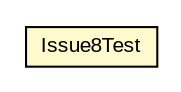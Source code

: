 #!/usr/local/bin/dot
#
# Class diagram 
# Generated by UMLGraph version 5.1 (http://www.umlgraph.org/)
#

digraph G {
	edge [fontname="arial",fontsize=10,labelfontname="arial",labelfontsize=10];
	node [fontname="arial",fontsize=10,shape=plaintext];
	nodesep=0.25;
	ranksep=0.5;
	// com.helger.schematron.supplemantery.Issue8Test
	c888 [label=<<table title="com.helger.schematron.supplemantery.Issue8Test" border="0" cellborder="1" cellspacing="0" cellpadding="2" port="p" bgcolor="lemonChiffon" href="./Issue8Test.html">
		<tr><td><table border="0" cellspacing="0" cellpadding="1">
<tr><td align="center" balign="center"> Issue8Test </td></tr>
		</table></td></tr>
		</table>>, fontname="arial", fontcolor="black", fontsize=10.0];
}

